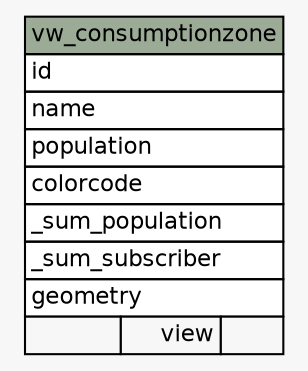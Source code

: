 // dot 2.38.0 on Linux 4.8.0-42-generic
// SchemaSpy rev 590
digraph "vw_consumptionzone" {
  graph [
    rankdir="RL"
    bgcolor="#f7f7f7"
    nodesep="0.18"
    ranksep="0.46"
    fontname="Helvetica"
    fontsize="11"
  ];
  node [
    fontname="Helvetica"
    fontsize="11"
    shape="plaintext"
  ];
  edge [
    arrowsize="0.8"
  ];
  "vw_consumptionzone" [
    label=<
    <TABLE BORDER="0" CELLBORDER="1" CELLSPACING="0" BGCOLOR="#ffffff">
      <TR><TD COLSPAN="3" BGCOLOR="#9bab96" ALIGN="CENTER">vw_consumptionzone</TD></TR>
      <TR><TD PORT="id" COLSPAN="3" ALIGN="LEFT">id</TD></TR>
      <TR><TD PORT="name" COLSPAN="3" ALIGN="LEFT">name</TD></TR>
      <TR><TD PORT="population" COLSPAN="3" ALIGN="LEFT">population</TD></TR>
      <TR><TD PORT="colorcode" COLSPAN="3" ALIGN="LEFT">colorcode</TD></TR>
      <TR><TD PORT="_sum_population" COLSPAN="3" ALIGN="LEFT">_sum_population</TD></TR>
      <TR><TD PORT="_sum_subscriber" COLSPAN="3" ALIGN="LEFT">_sum_subscriber</TD></TR>
      <TR><TD PORT="geometry" COLSPAN="3" ALIGN="LEFT">geometry</TD></TR>
      <TR><TD ALIGN="LEFT" BGCOLOR="#f7f7f7">  </TD><TD ALIGN="RIGHT" BGCOLOR="#f7f7f7">view</TD><TD ALIGN="RIGHT" BGCOLOR="#f7f7f7">  </TD></TR>
    </TABLE>>
    URL="tables/vw_consumptionzone.html"
    tooltip="vw_consumptionzone"
  ];
}
